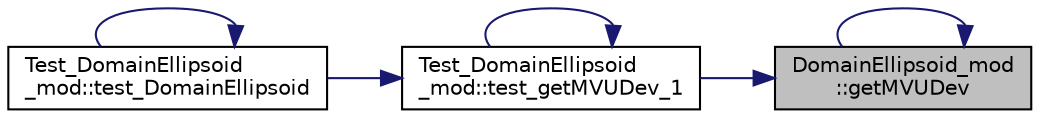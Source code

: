 digraph "DomainEllipsoid_mod::getMVUDev"
{
 // LATEX_PDF_SIZE
  edge [fontname="Helvetica",fontsize="10",labelfontname="Helvetica",labelfontsize="10"];
  node [fontname="Helvetica",fontsize="10",shape=record];
  rankdir="RL";
  Node1 [label="DomainEllipsoid_mod\l::getMVUDev",height=0.2,width=0.4,color="black", fillcolor="grey75", style="filled", fontcolor="black",tooltip="Amir Shahmoradi, April 25, 2016, 2:21 PM, IFS, University of Texas at Austin."];
  Node1 -> Node1 [dir="back",color="midnightblue",fontsize="10",style="solid"];
  Node1 -> Node2 [dir="back",color="midnightblue",fontsize="10",style="solid"];
  Node2 [label="Test_DomainEllipsoid\l_mod::test_getMVUDev_1",height=0.2,width=0.4,color="black", fillcolor="white", style="filled",URL="$namespaceTest__DomainEllipsoid__mod.html#a070c387909a0550fe03a4d1f11cbe918",tooltip=" "];
  Node2 -> Node3 [dir="back",color="midnightblue",fontsize="10",style="solid"];
  Node3 [label="Test_DomainEllipsoid\l_mod::test_DomainEllipsoid",height=0.2,width=0.4,color="black", fillcolor="white", style="filled",URL="$namespaceTest__DomainEllipsoid__mod.html#a874d685879c33503d1b8d76a98a20c87",tooltip=" "];
  Node3 -> Node3 [dir="back",color="midnightblue",fontsize="10",style="solid"];
  Node2 -> Node2 [dir="back",color="midnightblue",fontsize="10",style="solid"];
}
